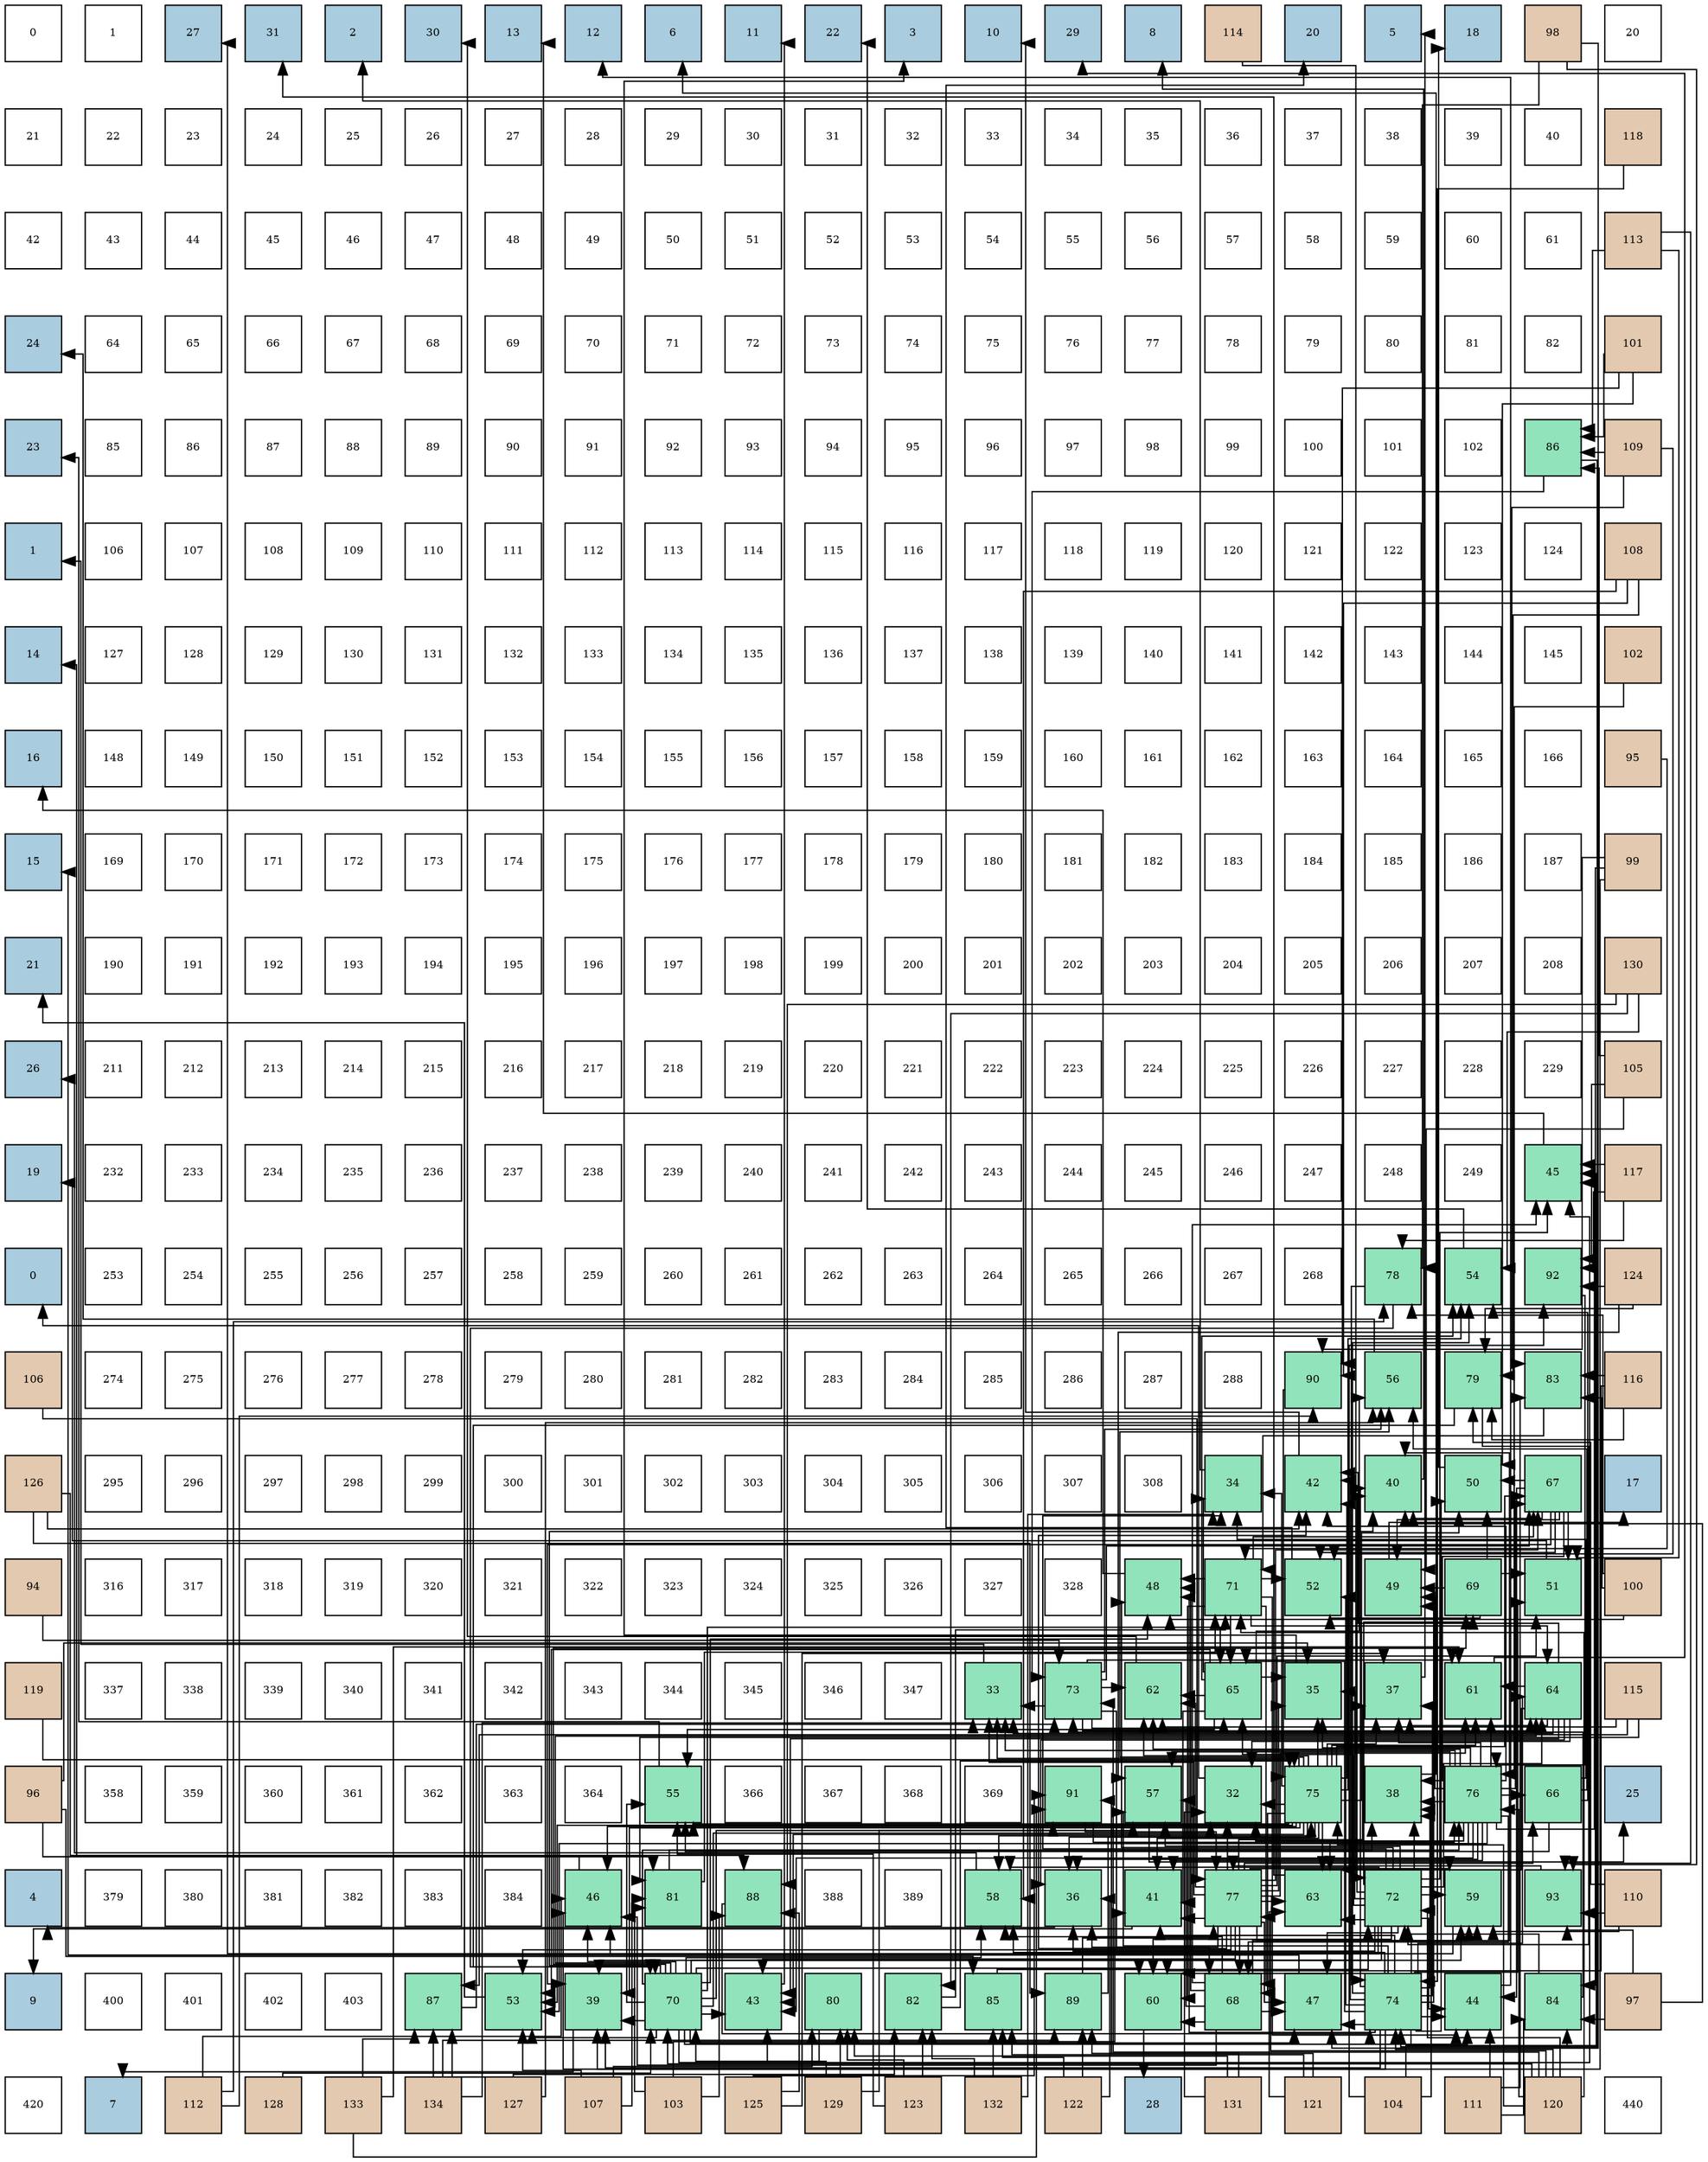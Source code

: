 digraph layout{
 rankdir=TB;
 splines=ortho;
 node [style=filled shape=square fixedsize=true width=0.6];
0[label="0", fontsize=8, fillcolor="#ffffff"];
1[label="1", fontsize=8, fillcolor="#ffffff"];
2[label="27", fontsize=8, fillcolor="#a9ccde"];
3[label="31", fontsize=8, fillcolor="#a9ccde"];
4[label="2", fontsize=8, fillcolor="#a9ccde"];
5[label="30", fontsize=8, fillcolor="#a9ccde"];
6[label="13", fontsize=8, fillcolor="#a9ccde"];
7[label="12", fontsize=8, fillcolor="#a9ccde"];
8[label="6", fontsize=8, fillcolor="#a9ccde"];
9[label="11", fontsize=8, fillcolor="#a9ccde"];
10[label="22", fontsize=8, fillcolor="#a9ccde"];
11[label="3", fontsize=8, fillcolor="#a9ccde"];
12[label="10", fontsize=8, fillcolor="#a9ccde"];
13[label="29", fontsize=8, fillcolor="#a9ccde"];
14[label="8", fontsize=8, fillcolor="#a9ccde"];
15[label="114", fontsize=8, fillcolor="#e3c9af"];
16[label="20", fontsize=8, fillcolor="#a9ccde"];
17[label="5", fontsize=8, fillcolor="#a9ccde"];
18[label="18", fontsize=8, fillcolor="#a9ccde"];
19[label="98", fontsize=8, fillcolor="#e3c9af"];
20[label="20", fontsize=8, fillcolor="#ffffff"];
21[label="21", fontsize=8, fillcolor="#ffffff"];
22[label="22", fontsize=8, fillcolor="#ffffff"];
23[label="23", fontsize=8, fillcolor="#ffffff"];
24[label="24", fontsize=8, fillcolor="#ffffff"];
25[label="25", fontsize=8, fillcolor="#ffffff"];
26[label="26", fontsize=8, fillcolor="#ffffff"];
27[label="27", fontsize=8, fillcolor="#ffffff"];
28[label="28", fontsize=8, fillcolor="#ffffff"];
29[label="29", fontsize=8, fillcolor="#ffffff"];
30[label="30", fontsize=8, fillcolor="#ffffff"];
31[label="31", fontsize=8, fillcolor="#ffffff"];
32[label="32", fontsize=8, fillcolor="#ffffff"];
33[label="33", fontsize=8, fillcolor="#ffffff"];
34[label="34", fontsize=8, fillcolor="#ffffff"];
35[label="35", fontsize=8, fillcolor="#ffffff"];
36[label="36", fontsize=8, fillcolor="#ffffff"];
37[label="37", fontsize=8, fillcolor="#ffffff"];
38[label="38", fontsize=8, fillcolor="#ffffff"];
39[label="39", fontsize=8, fillcolor="#ffffff"];
40[label="40", fontsize=8, fillcolor="#ffffff"];
41[label="118", fontsize=8, fillcolor="#e3c9af"];
42[label="42", fontsize=8, fillcolor="#ffffff"];
43[label="43", fontsize=8, fillcolor="#ffffff"];
44[label="44", fontsize=8, fillcolor="#ffffff"];
45[label="45", fontsize=8, fillcolor="#ffffff"];
46[label="46", fontsize=8, fillcolor="#ffffff"];
47[label="47", fontsize=8, fillcolor="#ffffff"];
48[label="48", fontsize=8, fillcolor="#ffffff"];
49[label="49", fontsize=8, fillcolor="#ffffff"];
50[label="50", fontsize=8, fillcolor="#ffffff"];
51[label="51", fontsize=8, fillcolor="#ffffff"];
52[label="52", fontsize=8, fillcolor="#ffffff"];
53[label="53", fontsize=8, fillcolor="#ffffff"];
54[label="54", fontsize=8, fillcolor="#ffffff"];
55[label="55", fontsize=8, fillcolor="#ffffff"];
56[label="56", fontsize=8, fillcolor="#ffffff"];
57[label="57", fontsize=8, fillcolor="#ffffff"];
58[label="58", fontsize=8, fillcolor="#ffffff"];
59[label="59", fontsize=8, fillcolor="#ffffff"];
60[label="60", fontsize=8, fillcolor="#ffffff"];
61[label="61", fontsize=8, fillcolor="#ffffff"];
62[label="113", fontsize=8, fillcolor="#e3c9af"];
63[label="24", fontsize=8, fillcolor="#a9ccde"];
64[label="64", fontsize=8, fillcolor="#ffffff"];
65[label="65", fontsize=8, fillcolor="#ffffff"];
66[label="66", fontsize=8, fillcolor="#ffffff"];
67[label="67", fontsize=8, fillcolor="#ffffff"];
68[label="68", fontsize=8, fillcolor="#ffffff"];
69[label="69", fontsize=8, fillcolor="#ffffff"];
70[label="70", fontsize=8, fillcolor="#ffffff"];
71[label="71", fontsize=8, fillcolor="#ffffff"];
72[label="72", fontsize=8, fillcolor="#ffffff"];
73[label="73", fontsize=8, fillcolor="#ffffff"];
74[label="74", fontsize=8, fillcolor="#ffffff"];
75[label="75", fontsize=8, fillcolor="#ffffff"];
76[label="76", fontsize=8, fillcolor="#ffffff"];
77[label="77", fontsize=8, fillcolor="#ffffff"];
78[label="78", fontsize=8, fillcolor="#ffffff"];
79[label="79", fontsize=8, fillcolor="#ffffff"];
80[label="80", fontsize=8, fillcolor="#ffffff"];
81[label="81", fontsize=8, fillcolor="#ffffff"];
82[label="82", fontsize=8, fillcolor="#ffffff"];
83[label="101", fontsize=8, fillcolor="#e3c9af"];
84[label="23", fontsize=8, fillcolor="#a9ccde"];
85[label="85", fontsize=8, fillcolor="#ffffff"];
86[label="86", fontsize=8, fillcolor="#ffffff"];
87[label="87", fontsize=8, fillcolor="#ffffff"];
88[label="88", fontsize=8, fillcolor="#ffffff"];
89[label="89", fontsize=8, fillcolor="#ffffff"];
90[label="90", fontsize=8, fillcolor="#ffffff"];
91[label="91", fontsize=8, fillcolor="#ffffff"];
92[label="92", fontsize=8, fillcolor="#ffffff"];
93[label="93", fontsize=8, fillcolor="#ffffff"];
94[label="94", fontsize=8, fillcolor="#ffffff"];
95[label="95", fontsize=8, fillcolor="#ffffff"];
96[label="96", fontsize=8, fillcolor="#ffffff"];
97[label="97", fontsize=8, fillcolor="#ffffff"];
98[label="98", fontsize=8, fillcolor="#ffffff"];
99[label="99", fontsize=8, fillcolor="#ffffff"];
100[label="100", fontsize=8, fillcolor="#ffffff"];
101[label="101", fontsize=8, fillcolor="#ffffff"];
102[label="102", fontsize=8, fillcolor="#ffffff"];
103[label="86", fontsize=8, fillcolor="#91e3bb"];
104[label="109", fontsize=8, fillcolor="#e3c9af"];
105[label="1", fontsize=8, fillcolor="#a9ccde"];
106[label="106", fontsize=8, fillcolor="#ffffff"];
107[label="107", fontsize=8, fillcolor="#ffffff"];
108[label="108", fontsize=8, fillcolor="#ffffff"];
109[label="109", fontsize=8, fillcolor="#ffffff"];
110[label="110", fontsize=8, fillcolor="#ffffff"];
111[label="111", fontsize=8, fillcolor="#ffffff"];
112[label="112", fontsize=8, fillcolor="#ffffff"];
113[label="113", fontsize=8, fillcolor="#ffffff"];
114[label="114", fontsize=8, fillcolor="#ffffff"];
115[label="115", fontsize=8, fillcolor="#ffffff"];
116[label="116", fontsize=8, fillcolor="#ffffff"];
117[label="117", fontsize=8, fillcolor="#ffffff"];
118[label="118", fontsize=8, fillcolor="#ffffff"];
119[label="119", fontsize=8, fillcolor="#ffffff"];
120[label="120", fontsize=8, fillcolor="#ffffff"];
121[label="121", fontsize=8, fillcolor="#ffffff"];
122[label="122", fontsize=8, fillcolor="#ffffff"];
123[label="123", fontsize=8, fillcolor="#ffffff"];
124[label="124", fontsize=8, fillcolor="#ffffff"];
125[label="108", fontsize=8, fillcolor="#e3c9af"];
126[label="14", fontsize=8, fillcolor="#a9ccde"];
127[label="127", fontsize=8, fillcolor="#ffffff"];
128[label="128", fontsize=8, fillcolor="#ffffff"];
129[label="129", fontsize=8, fillcolor="#ffffff"];
130[label="130", fontsize=8, fillcolor="#ffffff"];
131[label="131", fontsize=8, fillcolor="#ffffff"];
132[label="132", fontsize=8, fillcolor="#ffffff"];
133[label="133", fontsize=8, fillcolor="#ffffff"];
134[label="134", fontsize=8, fillcolor="#ffffff"];
135[label="135", fontsize=8, fillcolor="#ffffff"];
136[label="136", fontsize=8, fillcolor="#ffffff"];
137[label="137", fontsize=8, fillcolor="#ffffff"];
138[label="138", fontsize=8, fillcolor="#ffffff"];
139[label="139", fontsize=8, fillcolor="#ffffff"];
140[label="140", fontsize=8, fillcolor="#ffffff"];
141[label="141", fontsize=8, fillcolor="#ffffff"];
142[label="142", fontsize=8, fillcolor="#ffffff"];
143[label="143", fontsize=8, fillcolor="#ffffff"];
144[label="144", fontsize=8, fillcolor="#ffffff"];
145[label="145", fontsize=8, fillcolor="#ffffff"];
146[label="102", fontsize=8, fillcolor="#e3c9af"];
147[label="16", fontsize=8, fillcolor="#a9ccde"];
148[label="148", fontsize=8, fillcolor="#ffffff"];
149[label="149", fontsize=8, fillcolor="#ffffff"];
150[label="150", fontsize=8, fillcolor="#ffffff"];
151[label="151", fontsize=8, fillcolor="#ffffff"];
152[label="152", fontsize=8, fillcolor="#ffffff"];
153[label="153", fontsize=8, fillcolor="#ffffff"];
154[label="154", fontsize=8, fillcolor="#ffffff"];
155[label="155", fontsize=8, fillcolor="#ffffff"];
156[label="156", fontsize=8, fillcolor="#ffffff"];
157[label="157", fontsize=8, fillcolor="#ffffff"];
158[label="158", fontsize=8, fillcolor="#ffffff"];
159[label="159", fontsize=8, fillcolor="#ffffff"];
160[label="160", fontsize=8, fillcolor="#ffffff"];
161[label="161", fontsize=8, fillcolor="#ffffff"];
162[label="162", fontsize=8, fillcolor="#ffffff"];
163[label="163", fontsize=8, fillcolor="#ffffff"];
164[label="164", fontsize=8, fillcolor="#ffffff"];
165[label="165", fontsize=8, fillcolor="#ffffff"];
166[label="166", fontsize=8, fillcolor="#ffffff"];
167[label="95", fontsize=8, fillcolor="#e3c9af"];
168[label="15", fontsize=8, fillcolor="#a9ccde"];
169[label="169", fontsize=8, fillcolor="#ffffff"];
170[label="170", fontsize=8, fillcolor="#ffffff"];
171[label="171", fontsize=8, fillcolor="#ffffff"];
172[label="172", fontsize=8, fillcolor="#ffffff"];
173[label="173", fontsize=8, fillcolor="#ffffff"];
174[label="174", fontsize=8, fillcolor="#ffffff"];
175[label="175", fontsize=8, fillcolor="#ffffff"];
176[label="176", fontsize=8, fillcolor="#ffffff"];
177[label="177", fontsize=8, fillcolor="#ffffff"];
178[label="178", fontsize=8, fillcolor="#ffffff"];
179[label="179", fontsize=8, fillcolor="#ffffff"];
180[label="180", fontsize=8, fillcolor="#ffffff"];
181[label="181", fontsize=8, fillcolor="#ffffff"];
182[label="182", fontsize=8, fillcolor="#ffffff"];
183[label="183", fontsize=8, fillcolor="#ffffff"];
184[label="184", fontsize=8, fillcolor="#ffffff"];
185[label="185", fontsize=8, fillcolor="#ffffff"];
186[label="186", fontsize=8, fillcolor="#ffffff"];
187[label="187", fontsize=8, fillcolor="#ffffff"];
188[label="99", fontsize=8, fillcolor="#e3c9af"];
189[label="21", fontsize=8, fillcolor="#a9ccde"];
190[label="190", fontsize=8, fillcolor="#ffffff"];
191[label="191", fontsize=8, fillcolor="#ffffff"];
192[label="192", fontsize=8, fillcolor="#ffffff"];
193[label="193", fontsize=8, fillcolor="#ffffff"];
194[label="194", fontsize=8, fillcolor="#ffffff"];
195[label="195", fontsize=8, fillcolor="#ffffff"];
196[label="196", fontsize=8, fillcolor="#ffffff"];
197[label="197", fontsize=8, fillcolor="#ffffff"];
198[label="198", fontsize=8, fillcolor="#ffffff"];
199[label="199", fontsize=8, fillcolor="#ffffff"];
200[label="200", fontsize=8, fillcolor="#ffffff"];
201[label="201", fontsize=8, fillcolor="#ffffff"];
202[label="202", fontsize=8, fillcolor="#ffffff"];
203[label="203", fontsize=8, fillcolor="#ffffff"];
204[label="204", fontsize=8, fillcolor="#ffffff"];
205[label="205", fontsize=8, fillcolor="#ffffff"];
206[label="206", fontsize=8, fillcolor="#ffffff"];
207[label="207", fontsize=8, fillcolor="#ffffff"];
208[label="208", fontsize=8, fillcolor="#ffffff"];
209[label="130", fontsize=8, fillcolor="#e3c9af"];
210[label="26", fontsize=8, fillcolor="#a9ccde"];
211[label="211", fontsize=8, fillcolor="#ffffff"];
212[label="212", fontsize=8, fillcolor="#ffffff"];
213[label="213", fontsize=8, fillcolor="#ffffff"];
214[label="214", fontsize=8, fillcolor="#ffffff"];
215[label="215", fontsize=8, fillcolor="#ffffff"];
216[label="216", fontsize=8, fillcolor="#ffffff"];
217[label="217", fontsize=8, fillcolor="#ffffff"];
218[label="218", fontsize=8, fillcolor="#ffffff"];
219[label="219", fontsize=8, fillcolor="#ffffff"];
220[label="220", fontsize=8, fillcolor="#ffffff"];
221[label="221", fontsize=8, fillcolor="#ffffff"];
222[label="222", fontsize=8, fillcolor="#ffffff"];
223[label="223", fontsize=8, fillcolor="#ffffff"];
224[label="224", fontsize=8, fillcolor="#ffffff"];
225[label="225", fontsize=8, fillcolor="#ffffff"];
226[label="226", fontsize=8, fillcolor="#ffffff"];
227[label="227", fontsize=8, fillcolor="#ffffff"];
228[label="228", fontsize=8, fillcolor="#ffffff"];
229[label="229", fontsize=8, fillcolor="#ffffff"];
230[label="105", fontsize=8, fillcolor="#e3c9af"];
231[label="19", fontsize=8, fillcolor="#a9ccde"];
232[label="232", fontsize=8, fillcolor="#ffffff"];
233[label="233", fontsize=8, fillcolor="#ffffff"];
234[label="234", fontsize=8, fillcolor="#ffffff"];
235[label="235", fontsize=8, fillcolor="#ffffff"];
236[label="236", fontsize=8, fillcolor="#ffffff"];
237[label="237", fontsize=8, fillcolor="#ffffff"];
238[label="238", fontsize=8, fillcolor="#ffffff"];
239[label="239", fontsize=8, fillcolor="#ffffff"];
240[label="240", fontsize=8, fillcolor="#ffffff"];
241[label="241", fontsize=8, fillcolor="#ffffff"];
242[label="242", fontsize=8, fillcolor="#ffffff"];
243[label="243", fontsize=8, fillcolor="#ffffff"];
244[label="244", fontsize=8, fillcolor="#ffffff"];
245[label="245", fontsize=8, fillcolor="#ffffff"];
246[label="246", fontsize=8, fillcolor="#ffffff"];
247[label="247", fontsize=8, fillcolor="#ffffff"];
248[label="248", fontsize=8, fillcolor="#ffffff"];
249[label="249", fontsize=8, fillcolor="#ffffff"];
250[label="45", fontsize=8, fillcolor="#91e3bb"];
251[label="117", fontsize=8, fillcolor="#e3c9af"];
252[label="0", fontsize=8, fillcolor="#a9ccde"];
253[label="253", fontsize=8, fillcolor="#ffffff"];
254[label="254", fontsize=8, fillcolor="#ffffff"];
255[label="255", fontsize=8, fillcolor="#ffffff"];
256[label="256", fontsize=8, fillcolor="#ffffff"];
257[label="257", fontsize=8, fillcolor="#ffffff"];
258[label="258", fontsize=8, fillcolor="#ffffff"];
259[label="259", fontsize=8, fillcolor="#ffffff"];
260[label="260", fontsize=8, fillcolor="#ffffff"];
261[label="261", fontsize=8, fillcolor="#ffffff"];
262[label="262", fontsize=8, fillcolor="#ffffff"];
263[label="263", fontsize=8, fillcolor="#ffffff"];
264[label="264", fontsize=8, fillcolor="#ffffff"];
265[label="265", fontsize=8, fillcolor="#ffffff"];
266[label="266", fontsize=8, fillcolor="#ffffff"];
267[label="267", fontsize=8, fillcolor="#ffffff"];
268[label="268", fontsize=8, fillcolor="#ffffff"];
269[label="78", fontsize=8, fillcolor="#91e3bb"];
270[label="54", fontsize=8, fillcolor="#91e3bb"];
271[label="92", fontsize=8, fillcolor="#91e3bb"];
272[label="124", fontsize=8, fillcolor="#e3c9af"];
273[label="106", fontsize=8, fillcolor="#e3c9af"];
274[label="274", fontsize=8, fillcolor="#ffffff"];
275[label="275", fontsize=8, fillcolor="#ffffff"];
276[label="276", fontsize=8, fillcolor="#ffffff"];
277[label="277", fontsize=8, fillcolor="#ffffff"];
278[label="278", fontsize=8, fillcolor="#ffffff"];
279[label="279", fontsize=8, fillcolor="#ffffff"];
280[label="280", fontsize=8, fillcolor="#ffffff"];
281[label="281", fontsize=8, fillcolor="#ffffff"];
282[label="282", fontsize=8, fillcolor="#ffffff"];
283[label="283", fontsize=8, fillcolor="#ffffff"];
284[label="284", fontsize=8, fillcolor="#ffffff"];
285[label="285", fontsize=8, fillcolor="#ffffff"];
286[label="286", fontsize=8, fillcolor="#ffffff"];
287[label="287", fontsize=8, fillcolor="#ffffff"];
288[label="288", fontsize=8, fillcolor="#ffffff"];
289[label="90", fontsize=8, fillcolor="#91e3bb"];
290[label="56", fontsize=8, fillcolor="#91e3bb"];
291[label="79", fontsize=8, fillcolor="#91e3bb"];
292[label="83", fontsize=8, fillcolor="#91e3bb"];
293[label="116", fontsize=8, fillcolor="#e3c9af"];
294[label="126", fontsize=8, fillcolor="#e3c9af"];
295[label="295", fontsize=8, fillcolor="#ffffff"];
296[label="296", fontsize=8, fillcolor="#ffffff"];
297[label="297", fontsize=8, fillcolor="#ffffff"];
298[label="298", fontsize=8, fillcolor="#ffffff"];
299[label="299", fontsize=8, fillcolor="#ffffff"];
300[label="300", fontsize=8, fillcolor="#ffffff"];
301[label="301", fontsize=8, fillcolor="#ffffff"];
302[label="302", fontsize=8, fillcolor="#ffffff"];
303[label="303", fontsize=8, fillcolor="#ffffff"];
304[label="304", fontsize=8, fillcolor="#ffffff"];
305[label="305", fontsize=8, fillcolor="#ffffff"];
306[label="306", fontsize=8, fillcolor="#ffffff"];
307[label="307", fontsize=8, fillcolor="#ffffff"];
308[label="308", fontsize=8, fillcolor="#ffffff"];
309[label="34", fontsize=8, fillcolor="#91e3bb"];
310[label="42", fontsize=8, fillcolor="#91e3bb"];
311[label="40", fontsize=8, fillcolor="#91e3bb"];
312[label="50", fontsize=8, fillcolor="#91e3bb"];
313[label="67", fontsize=8, fillcolor="#91e3bb"];
314[label="17", fontsize=8, fillcolor="#a9ccde"];
315[label="94", fontsize=8, fillcolor="#e3c9af"];
316[label="316", fontsize=8, fillcolor="#ffffff"];
317[label="317", fontsize=8, fillcolor="#ffffff"];
318[label="318", fontsize=8, fillcolor="#ffffff"];
319[label="319", fontsize=8, fillcolor="#ffffff"];
320[label="320", fontsize=8, fillcolor="#ffffff"];
321[label="321", fontsize=8, fillcolor="#ffffff"];
322[label="322", fontsize=8, fillcolor="#ffffff"];
323[label="323", fontsize=8, fillcolor="#ffffff"];
324[label="324", fontsize=8, fillcolor="#ffffff"];
325[label="325", fontsize=8, fillcolor="#ffffff"];
326[label="326", fontsize=8, fillcolor="#ffffff"];
327[label="327", fontsize=8, fillcolor="#ffffff"];
328[label="328", fontsize=8, fillcolor="#ffffff"];
329[label="48", fontsize=8, fillcolor="#91e3bb"];
330[label="71", fontsize=8, fillcolor="#91e3bb"];
331[label="52", fontsize=8, fillcolor="#91e3bb"];
332[label="49", fontsize=8, fillcolor="#91e3bb"];
333[label="69", fontsize=8, fillcolor="#91e3bb"];
334[label="51", fontsize=8, fillcolor="#91e3bb"];
335[label="100", fontsize=8, fillcolor="#e3c9af"];
336[label="119", fontsize=8, fillcolor="#e3c9af"];
337[label="337", fontsize=8, fillcolor="#ffffff"];
338[label="338", fontsize=8, fillcolor="#ffffff"];
339[label="339", fontsize=8, fillcolor="#ffffff"];
340[label="340", fontsize=8, fillcolor="#ffffff"];
341[label="341", fontsize=8, fillcolor="#ffffff"];
342[label="342", fontsize=8, fillcolor="#ffffff"];
343[label="343", fontsize=8, fillcolor="#ffffff"];
344[label="344", fontsize=8, fillcolor="#ffffff"];
345[label="345", fontsize=8, fillcolor="#ffffff"];
346[label="346", fontsize=8, fillcolor="#ffffff"];
347[label="347", fontsize=8, fillcolor="#ffffff"];
348[label="33", fontsize=8, fillcolor="#91e3bb"];
349[label="73", fontsize=8, fillcolor="#91e3bb"];
350[label="62", fontsize=8, fillcolor="#91e3bb"];
351[label="65", fontsize=8, fillcolor="#91e3bb"];
352[label="35", fontsize=8, fillcolor="#91e3bb"];
353[label="37", fontsize=8, fillcolor="#91e3bb"];
354[label="61", fontsize=8, fillcolor="#91e3bb"];
355[label="64", fontsize=8, fillcolor="#91e3bb"];
356[label="115", fontsize=8, fillcolor="#e3c9af"];
357[label="96", fontsize=8, fillcolor="#e3c9af"];
358[label="358", fontsize=8, fillcolor="#ffffff"];
359[label="359", fontsize=8, fillcolor="#ffffff"];
360[label="360", fontsize=8, fillcolor="#ffffff"];
361[label="361", fontsize=8, fillcolor="#ffffff"];
362[label="362", fontsize=8, fillcolor="#ffffff"];
363[label="363", fontsize=8, fillcolor="#ffffff"];
364[label="364", fontsize=8, fillcolor="#ffffff"];
365[label="55", fontsize=8, fillcolor="#91e3bb"];
366[label="366", fontsize=8, fillcolor="#ffffff"];
367[label="367", fontsize=8, fillcolor="#ffffff"];
368[label="368", fontsize=8, fillcolor="#ffffff"];
369[label="369", fontsize=8, fillcolor="#ffffff"];
370[label="91", fontsize=8, fillcolor="#91e3bb"];
371[label="57", fontsize=8, fillcolor="#91e3bb"];
372[label="32", fontsize=8, fillcolor="#91e3bb"];
373[label="75", fontsize=8, fillcolor="#91e3bb"];
374[label="38", fontsize=8, fillcolor="#91e3bb"];
375[label="76", fontsize=8, fillcolor="#91e3bb"];
376[label="66", fontsize=8, fillcolor="#91e3bb"];
377[label="25", fontsize=8, fillcolor="#a9ccde"];
378[label="4", fontsize=8, fillcolor="#a9ccde"];
379[label="379", fontsize=8, fillcolor="#ffffff"];
380[label="380", fontsize=8, fillcolor="#ffffff"];
381[label="381", fontsize=8, fillcolor="#ffffff"];
382[label="382", fontsize=8, fillcolor="#ffffff"];
383[label="383", fontsize=8, fillcolor="#ffffff"];
384[label="384", fontsize=8, fillcolor="#ffffff"];
385[label="46", fontsize=8, fillcolor="#91e3bb"];
386[label="81", fontsize=8, fillcolor="#91e3bb"];
387[label="88", fontsize=8, fillcolor="#91e3bb"];
388[label="388", fontsize=8, fillcolor="#ffffff"];
389[label="389", fontsize=8, fillcolor="#ffffff"];
390[label="58", fontsize=8, fillcolor="#91e3bb"];
391[label="36", fontsize=8, fillcolor="#91e3bb"];
392[label="41", fontsize=8, fillcolor="#91e3bb"];
393[label="77", fontsize=8, fillcolor="#91e3bb"];
394[label="63", fontsize=8, fillcolor="#91e3bb"];
395[label="72", fontsize=8, fillcolor="#91e3bb"];
396[label="59", fontsize=8, fillcolor="#91e3bb"];
397[label="93", fontsize=8, fillcolor="#91e3bb"];
398[label="110", fontsize=8, fillcolor="#e3c9af"];
399[label="9", fontsize=8, fillcolor="#a9ccde"];
400[label="400", fontsize=8, fillcolor="#ffffff"];
401[label="401", fontsize=8, fillcolor="#ffffff"];
402[label="402", fontsize=8, fillcolor="#ffffff"];
403[label="403", fontsize=8, fillcolor="#ffffff"];
404[label="87", fontsize=8, fillcolor="#91e3bb"];
405[label="53", fontsize=8, fillcolor="#91e3bb"];
406[label="39", fontsize=8, fillcolor="#91e3bb"];
407[label="70", fontsize=8, fillcolor="#91e3bb"];
408[label="43", fontsize=8, fillcolor="#91e3bb"];
409[label="80", fontsize=8, fillcolor="#91e3bb"];
410[label="82", fontsize=8, fillcolor="#91e3bb"];
411[label="85", fontsize=8, fillcolor="#91e3bb"];
412[label="89", fontsize=8, fillcolor="#91e3bb"];
413[label="60", fontsize=8, fillcolor="#91e3bb"];
414[label="68", fontsize=8, fillcolor="#91e3bb"];
415[label="47", fontsize=8, fillcolor="#91e3bb"];
416[label="74", fontsize=8, fillcolor="#91e3bb"];
417[label="44", fontsize=8, fillcolor="#91e3bb"];
418[label="84", fontsize=8, fillcolor="#91e3bb"];
419[label="97", fontsize=8, fillcolor="#e3c9af"];
420[label="420", fontsize=8, fillcolor="#ffffff"];
421[label="7", fontsize=8, fillcolor="#a9ccde"];
422[label="112", fontsize=8, fillcolor="#e3c9af"];
423[label="128", fontsize=8, fillcolor="#e3c9af"];
424[label="133", fontsize=8, fillcolor="#e3c9af"];
425[label="134", fontsize=8, fillcolor="#e3c9af"];
426[label="127", fontsize=8, fillcolor="#e3c9af"];
427[label="107", fontsize=8, fillcolor="#e3c9af"];
428[label="103", fontsize=8, fillcolor="#e3c9af"];
429[label="125", fontsize=8, fillcolor="#e3c9af"];
430[label="129", fontsize=8, fillcolor="#e3c9af"];
431[label="123", fontsize=8, fillcolor="#e3c9af"];
432[label="132", fontsize=8, fillcolor="#e3c9af"];
433[label="122", fontsize=8, fillcolor="#e3c9af"];
434[label="28", fontsize=8, fillcolor="#a9ccde"];
435[label="131", fontsize=8, fillcolor="#e3c9af"];
436[label="121", fontsize=8, fillcolor="#e3c9af"];
437[label="104", fontsize=8, fillcolor="#e3c9af"];
438[label="111", fontsize=8, fillcolor="#e3c9af"];
439[label="120", fontsize=8, fillcolor="#e3c9af"];
440[label="440", fontsize=8, fillcolor="#ffffff"];
edge [constraint=false, style=vis];372 -> 252;
348 -> 105;
309 -> 4;
352 -> 11;
391 -> 378;
353 -> 17;
374 -> 8;
406 -> 421;
311 -> 14;
392 -> 399;
310 -> 12;
408 -> 9;
417 -> 7;
250 -> 6;
385 -> 126;
415 -> 168;
329 -> 147;
332 -> 314;
312 -> 18;
334 -> 231;
331 -> 16;
405 -> 189;
270 -> 10;
365 -> 84;
290 -> 63;
371 -> 377;
390 -> 210;
396 -> 2;
413 -> 434;
354 -> 13;
350 -> 5;
394 -> 3;
355 -> 372;
355 -> 348;
355 -> 391;
355 -> 353;
355 -> 310;
355 -> 408;
355 -> 354;
355 -> 394;
351 -> 309;
351 -> 352;
351 -> 392;
351 -> 405;
351 -> 270;
351 -> 365;
351 -> 290;
351 -> 350;
376 -> 309;
376 -> 270;
376 -> 365;
376 -> 290;
313 -> 374;
313 -> 406;
313 -> 311;
313 -> 417;
313 -> 332;
313 -> 312;
313 -> 334;
313 -> 331;
414 -> 250;
414 -> 385;
414 -> 415;
414 -> 329;
414 -> 371;
414 -> 390;
414 -> 396;
414 -> 413;
333 -> 332;
333 -> 312;
333 -> 334;
333 -> 331;
407 -> 372;
407 -> 374;
407 -> 406;
407 -> 311;
407 -> 408;
407 -> 417;
407 -> 250;
407 -> 385;
407 -> 415;
407 -> 329;
407 -> 405;
407 -> 365;
407 -> 371;
407 -> 390;
407 -> 396;
407 -> 413;
407 -> 355;
407 -> 351;
407 -> 333;
330 -> 417;
330 -> 329;
330 -> 331;
330 -> 413;
330 -> 355;
330 -> 351;
330 -> 313;
330 -> 414;
395 -> 309;
395 -> 352;
395 -> 391;
395 -> 374;
395 -> 406;
395 -> 311;
395 -> 417;
395 -> 250;
395 -> 385;
395 -> 415;
395 -> 329;
395 -> 371;
395 -> 390;
395 -> 396;
395 -> 413;
395 -> 394;
395 -> 355;
395 -> 351;
395 -> 333;
349 -> 348;
349 -> 290;
349 -> 354;
349 -> 350;
349 -> 355;
349 -> 351;
349 -> 313;
349 -> 414;
416 -> 353;
416 -> 374;
416 -> 406;
416 -> 311;
416 -> 392;
416 -> 310;
416 -> 417;
416 -> 250;
416 -> 385;
416 -> 415;
416 -> 329;
416 -> 332;
416 -> 312;
416 -> 334;
416 -> 331;
416 -> 270;
416 -> 371;
416 -> 390;
416 -> 396;
416 -> 413;
416 -> 355;
416 -> 351;
373 -> 372;
373 -> 348;
373 -> 309;
373 -> 352;
373 -> 391;
373 -> 353;
373 -> 406;
373 -> 392;
373 -> 310;
373 -> 408;
373 -> 385;
373 -> 312;
373 -> 405;
373 -> 270;
373 -> 365;
373 -> 290;
373 -> 390;
373 -> 354;
373 -> 350;
373 -> 394;
373 -> 313;
373 -> 414;
375 -> 372;
375 -> 348;
375 -> 352;
375 -> 391;
375 -> 353;
375 -> 374;
375 -> 392;
375 -> 310;
375 -> 408;
375 -> 250;
375 -> 332;
375 -> 405;
375 -> 371;
375 -> 354;
375 -> 350;
375 -> 394;
375 -> 376;
375 -> 313;
375 -> 414;
393 -> 372;
393 -> 348;
393 -> 352;
393 -> 391;
393 -> 353;
393 -> 311;
393 -> 392;
393 -> 310;
393 -> 408;
393 -> 415;
393 -> 334;
393 -> 405;
393 -> 396;
393 -> 354;
393 -> 350;
393 -> 394;
393 -> 376;
393 -> 313;
393 -> 414;
269 -> 407;
269 -> 416;
291 -> 407;
291 -> 395;
409 -> 407;
386 -> 330;
386 -> 375;
410 -> 330;
410 -> 373;
292 -> 330;
418 -> 395;
418 -> 349;
411 -> 395;
103 -> 349;
103 -> 416;
404 -> 349;
387 -> 416;
412 -> 373;
412 -> 393;
289 -> 373;
370 -> 375;
370 -> 393;
271 -> 375;
397 -> 393;
315 -> 349;
167 -> 330;
357 -> 352;
357 -> 386;
357 -> 411;
419 -> 311;
419 -> 418;
419 -> 397;
19 -> 415;
19 -> 269;
19 -> 397;
188 -> 406;
188 -> 418;
188 -> 289;
335 -> 329;
335 -> 269;
335 -> 292;
83 -> 312;
83 -> 103;
83 -> 289;
146 -> 375;
428 -> 392;
428 -> 386;
428 -> 387;
437 -> 374;
437 -> 418;
437 -> 271;
230 -> 332;
230 -> 103;
230 -> 271;
273 -> 393;
427 -> 405;
427 -> 409;
427 -> 386;
125 -> 390;
125 -> 291;
125 -> 289;
104 -> 331;
104 -> 292;
104 -> 103;
398 -> 396;
398 -> 291;
398 -> 397;
438 -> 417;
438 -> 292;
438 -> 418;
422 -> 385;
422 -> 269;
422 -> 289;
62 -> 334;
62 -> 103;
62 -> 397;
15 -> 395;
356 -> 350;
356 -> 386;
356 -> 404;
293 -> 413;
293 -> 291;
293 -> 292;
251 -> 250;
251 -> 269;
251 -> 271;
41 -> 416;
336 -> 373;
439 -> 407;
439 -> 330;
439 -> 395;
439 -> 349;
439 -> 416;
439 -> 373;
439 -> 375;
439 -> 393;
436 -> 394;
436 -> 411;
436 -> 370;
433 -> 391;
433 -> 411;
433 -> 412;
431 -> 365;
431 -> 409;
431 -> 410;
272 -> 371;
272 -> 291;
272 -> 271;
429 -> 353;
429 -> 387;
429 -> 370;
294 -> 310;
294 -> 387;
294 -> 412;
426 -> 290;
426 -> 410;
426 -> 404;
423 -> 407;
430 -> 408;
430 -> 409;
430 -> 370;
209 -> 270;
209 -> 410;
209 -> 387;
435 -> 372;
435 -> 409;
435 -> 412;
432 -> 309;
432 -> 410;
432 -> 411;
424 -> 354;
424 -> 404;
424 -> 370;
425 -> 348;
425 -> 404;
425 -> 412;
edge [constraint=true, style=invis];
0 -> 21 -> 42 -> 63 -> 84 -> 105 -> 126 -> 147 -> 168 -> 189 -> 210 -> 231 -> 252 -> 273 -> 294 -> 315 -> 336 -> 357 -> 378 -> 399 -> 420;
1 -> 22 -> 43 -> 64 -> 85 -> 106 -> 127 -> 148 -> 169 -> 190 -> 211 -> 232 -> 253 -> 274 -> 295 -> 316 -> 337 -> 358 -> 379 -> 400 -> 421;
2 -> 23 -> 44 -> 65 -> 86 -> 107 -> 128 -> 149 -> 170 -> 191 -> 212 -> 233 -> 254 -> 275 -> 296 -> 317 -> 338 -> 359 -> 380 -> 401 -> 422;
3 -> 24 -> 45 -> 66 -> 87 -> 108 -> 129 -> 150 -> 171 -> 192 -> 213 -> 234 -> 255 -> 276 -> 297 -> 318 -> 339 -> 360 -> 381 -> 402 -> 423;
4 -> 25 -> 46 -> 67 -> 88 -> 109 -> 130 -> 151 -> 172 -> 193 -> 214 -> 235 -> 256 -> 277 -> 298 -> 319 -> 340 -> 361 -> 382 -> 403 -> 424;
5 -> 26 -> 47 -> 68 -> 89 -> 110 -> 131 -> 152 -> 173 -> 194 -> 215 -> 236 -> 257 -> 278 -> 299 -> 320 -> 341 -> 362 -> 383 -> 404 -> 425;
6 -> 27 -> 48 -> 69 -> 90 -> 111 -> 132 -> 153 -> 174 -> 195 -> 216 -> 237 -> 258 -> 279 -> 300 -> 321 -> 342 -> 363 -> 384 -> 405 -> 426;
7 -> 28 -> 49 -> 70 -> 91 -> 112 -> 133 -> 154 -> 175 -> 196 -> 217 -> 238 -> 259 -> 280 -> 301 -> 322 -> 343 -> 364 -> 385 -> 406 -> 427;
8 -> 29 -> 50 -> 71 -> 92 -> 113 -> 134 -> 155 -> 176 -> 197 -> 218 -> 239 -> 260 -> 281 -> 302 -> 323 -> 344 -> 365 -> 386 -> 407 -> 428;
9 -> 30 -> 51 -> 72 -> 93 -> 114 -> 135 -> 156 -> 177 -> 198 -> 219 -> 240 -> 261 -> 282 -> 303 -> 324 -> 345 -> 366 -> 387 -> 408 -> 429;
10 -> 31 -> 52 -> 73 -> 94 -> 115 -> 136 -> 157 -> 178 -> 199 -> 220 -> 241 -> 262 -> 283 -> 304 -> 325 -> 346 -> 367 -> 388 -> 409 -> 430;
11 -> 32 -> 53 -> 74 -> 95 -> 116 -> 137 -> 158 -> 179 -> 200 -> 221 -> 242 -> 263 -> 284 -> 305 -> 326 -> 347 -> 368 -> 389 -> 410 -> 431;
12 -> 33 -> 54 -> 75 -> 96 -> 117 -> 138 -> 159 -> 180 -> 201 -> 222 -> 243 -> 264 -> 285 -> 306 -> 327 -> 348 -> 369 -> 390 -> 411 -> 432;
13 -> 34 -> 55 -> 76 -> 97 -> 118 -> 139 -> 160 -> 181 -> 202 -> 223 -> 244 -> 265 -> 286 -> 307 -> 328 -> 349 -> 370 -> 391 -> 412 -> 433;
14 -> 35 -> 56 -> 77 -> 98 -> 119 -> 140 -> 161 -> 182 -> 203 -> 224 -> 245 -> 266 -> 287 -> 308 -> 329 -> 350 -> 371 -> 392 -> 413 -> 434;
15 -> 36 -> 57 -> 78 -> 99 -> 120 -> 141 -> 162 -> 183 -> 204 -> 225 -> 246 -> 267 -> 288 -> 309 -> 330 -> 351 -> 372 -> 393 -> 414 -> 435;
16 -> 37 -> 58 -> 79 -> 100 -> 121 -> 142 -> 163 -> 184 -> 205 -> 226 -> 247 -> 268 -> 289 -> 310 -> 331 -> 352 -> 373 -> 394 -> 415 -> 436;
17 -> 38 -> 59 -> 80 -> 101 -> 122 -> 143 -> 164 -> 185 -> 206 -> 227 -> 248 -> 269 -> 290 -> 311 -> 332 -> 353 -> 374 -> 395 -> 416 -> 437;
18 -> 39 -> 60 -> 81 -> 102 -> 123 -> 144 -> 165 -> 186 -> 207 -> 228 -> 249 -> 270 -> 291 -> 312 -> 333 -> 354 -> 375 -> 396 -> 417 -> 438;
19 -> 40 -> 61 -> 82 -> 103 -> 124 -> 145 -> 166 -> 187 -> 208 -> 229 -> 250 -> 271 -> 292 -> 313 -> 334 -> 355 -> 376 -> 397 -> 418 -> 439;
20 -> 41 -> 62 -> 83 -> 104 -> 125 -> 146 -> 167 -> 188 -> 209 -> 230 -> 251 -> 272 -> 293 -> 314 -> 335 -> 356 -> 377 -> 398 -> 419 -> 440;
rank = same {0 -> 1 -> 2 -> 3 -> 4 -> 5 -> 6 -> 7 -> 8 -> 9 -> 10 -> 11 -> 12 -> 13 -> 14 -> 15 -> 16 -> 17 -> 18 -> 19 -> 20};
rank = same {21 -> 22 -> 23 -> 24 -> 25 -> 26 -> 27 -> 28 -> 29 -> 30 -> 31 -> 32 -> 33 -> 34 -> 35 -> 36 -> 37 -> 38 -> 39 -> 40 -> 41};
rank = same {42 -> 43 -> 44 -> 45 -> 46 -> 47 -> 48 -> 49 -> 50 -> 51 -> 52 -> 53 -> 54 -> 55 -> 56 -> 57 -> 58 -> 59 -> 60 -> 61 -> 62};
rank = same {63 -> 64 -> 65 -> 66 -> 67 -> 68 -> 69 -> 70 -> 71 -> 72 -> 73 -> 74 -> 75 -> 76 -> 77 -> 78 -> 79 -> 80 -> 81 -> 82 -> 83};
rank = same {84 -> 85 -> 86 -> 87 -> 88 -> 89 -> 90 -> 91 -> 92 -> 93 -> 94 -> 95 -> 96 -> 97 -> 98 -> 99 -> 100 -> 101 -> 102 -> 103 -> 104};
rank = same {105 -> 106 -> 107 -> 108 -> 109 -> 110 -> 111 -> 112 -> 113 -> 114 -> 115 -> 116 -> 117 -> 118 -> 119 -> 120 -> 121 -> 122 -> 123 -> 124 -> 125};
rank = same {126 -> 127 -> 128 -> 129 -> 130 -> 131 -> 132 -> 133 -> 134 -> 135 -> 136 -> 137 -> 138 -> 139 -> 140 -> 141 -> 142 -> 143 -> 144 -> 145 -> 146};
rank = same {147 -> 148 -> 149 -> 150 -> 151 -> 152 -> 153 -> 154 -> 155 -> 156 -> 157 -> 158 -> 159 -> 160 -> 161 -> 162 -> 163 -> 164 -> 165 -> 166 -> 167};
rank = same {168 -> 169 -> 170 -> 171 -> 172 -> 173 -> 174 -> 175 -> 176 -> 177 -> 178 -> 179 -> 180 -> 181 -> 182 -> 183 -> 184 -> 185 -> 186 -> 187 -> 188};
rank = same {189 -> 190 -> 191 -> 192 -> 193 -> 194 -> 195 -> 196 -> 197 -> 198 -> 199 -> 200 -> 201 -> 202 -> 203 -> 204 -> 205 -> 206 -> 207 -> 208 -> 209};
rank = same {210 -> 211 -> 212 -> 213 -> 214 -> 215 -> 216 -> 217 -> 218 -> 219 -> 220 -> 221 -> 222 -> 223 -> 224 -> 225 -> 226 -> 227 -> 228 -> 229 -> 230};
rank = same {231 -> 232 -> 233 -> 234 -> 235 -> 236 -> 237 -> 238 -> 239 -> 240 -> 241 -> 242 -> 243 -> 244 -> 245 -> 246 -> 247 -> 248 -> 249 -> 250 -> 251};
rank = same {252 -> 253 -> 254 -> 255 -> 256 -> 257 -> 258 -> 259 -> 260 -> 261 -> 262 -> 263 -> 264 -> 265 -> 266 -> 267 -> 268 -> 269 -> 270 -> 271 -> 272};
rank = same {273 -> 274 -> 275 -> 276 -> 277 -> 278 -> 279 -> 280 -> 281 -> 282 -> 283 -> 284 -> 285 -> 286 -> 287 -> 288 -> 289 -> 290 -> 291 -> 292 -> 293};
rank = same {294 -> 295 -> 296 -> 297 -> 298 -> 299 -> 300 -> 301 -> 302 -> 303 -> 304 -> 305 -> 306 -> 307 -> 308 -> 309 -> 310 -> 311 -> 312 -> 313 -> 314};
rank = same {315 -> 316 -> 317 -> 318 -> 319 -> 320 -> 321 -> 322 -> 323 -> 324 -> 325 -> 326 -> 327 -> 328 -> 329 -> 330 -> 331 -> 332 -> 333 -> 334 -> 335};
rank = same {336 -> 337 -> 338 -> 339 -> 340 -> 341 -> 342 -> 343 -> 344 -> 345 -> 346 -> 347 -> 348 -> 349 -> 350 -> 351 -> 352 -> 353 -> 354 -> 355 -> 356};
rank = same {357 -> 358 -> 359 -> 360 -> 361 -> 362 -> 363 -> 364 -> 365 -> 366 -> 367 -> 368 -> 369 -> 370 -> 371 -> 372 -> 373 -> 374 -> 375 -> 376 -> 377};
rank = same {378 -> 379 -> 380 -> 381 -> 382 -> 383 -> 384 -> 385 -> 386 -> 387 -> 388 -> 389 -> 390 -> 391 -> 392 -> 393 -> 394 -> 395 -> 396 -> 397 -> 398};
rank = same {399 -> 400 -> 401 -> 402 -> 403 -> 404 -> 405 -> 406 -> 407 -> 408 -> 409 -> 410 -> 411 -> 412 -> 413 -> 414 -> 415 -> 416 -> 417 -> 418 -> 419};
rank = same {420 -> 421 -> 422 -> 423 -> 424 -> 425 -> 426 -> 427 -> 428 -> 429 -> 430 -> 431 -> 432 -> 433 -> 434 -> 435 -> 436 -> 437 -> 438 -> 439 -> 440};
}
